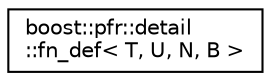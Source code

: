 digraph "Graphical Class Hierarchy"
{
  edge [fontname="Helvetica",fontsize="10",labelfontname="Helvetica",labelfontsize="10"];
  node [fontname="Helvetica",fontsize="10",shape=record];
  rankdir="LR";
  Node0 [label="boost::pfr::detail\l::fn_def\< T, U, N, B \>",height=0.2,width=0.4,color="black", fillcolor="white", style="filled",URL="$structboost_1_1pfr_1_1detail_1_1fn__def.html"];
}
